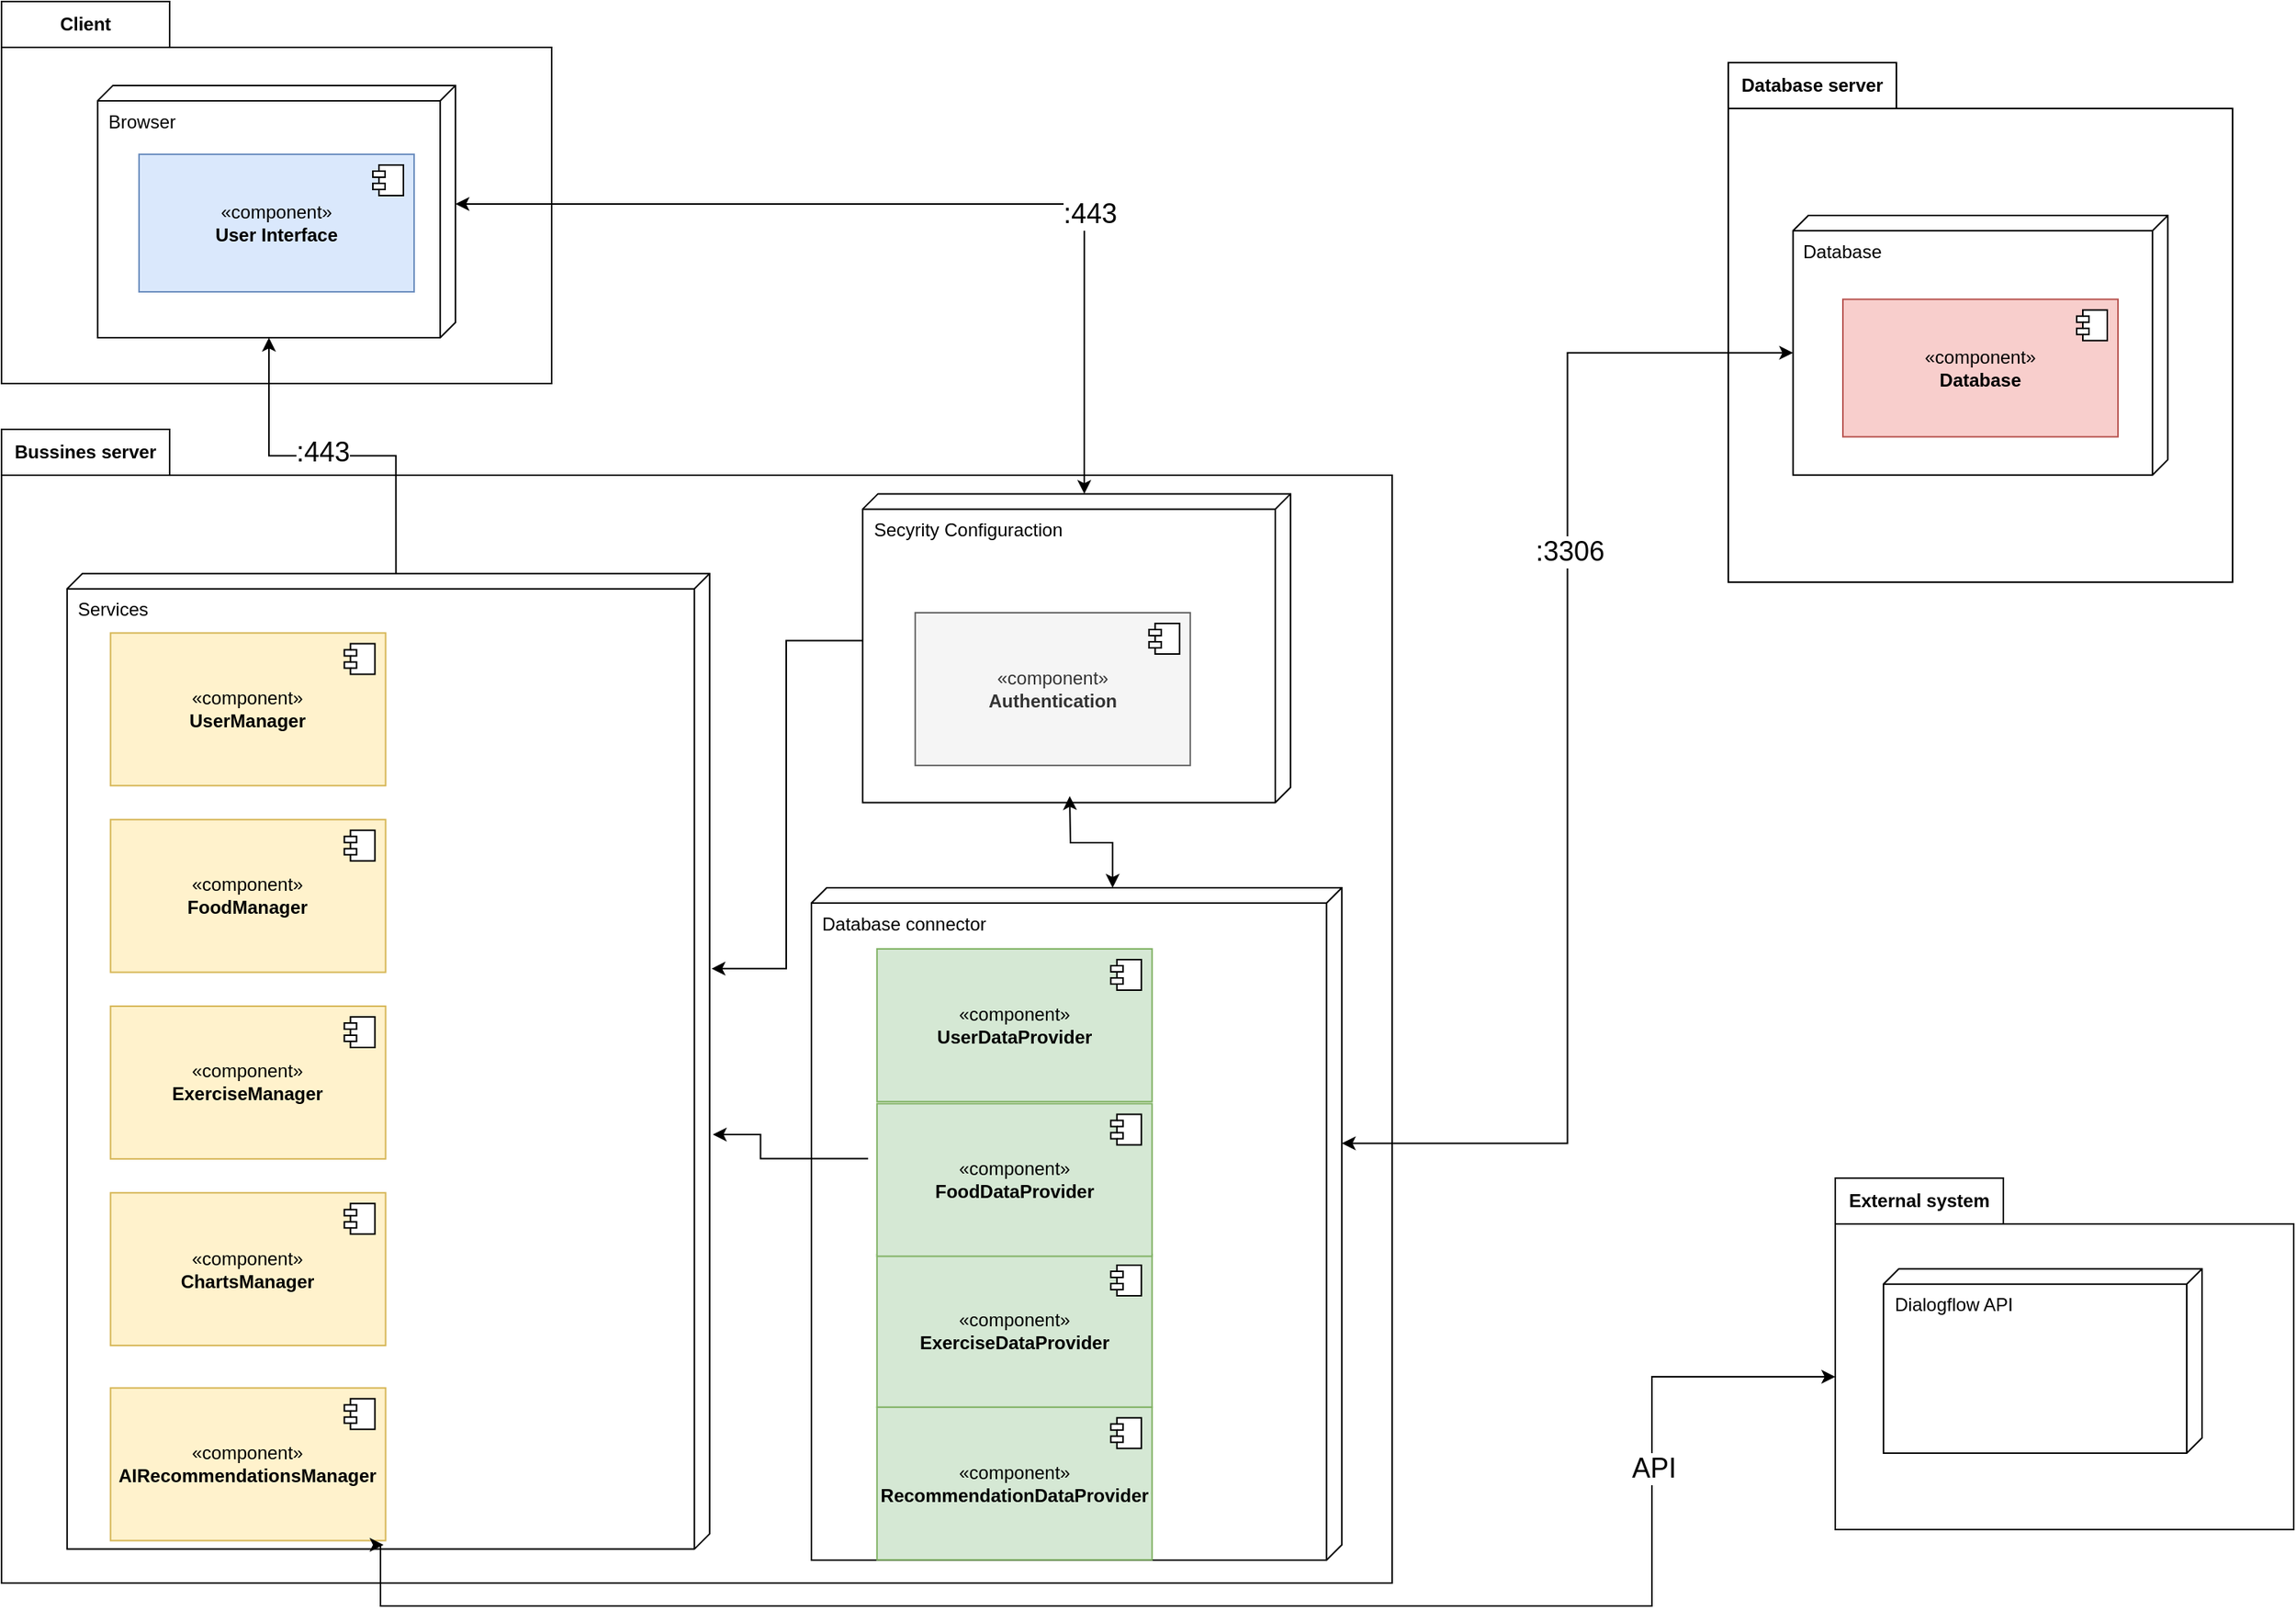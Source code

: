 <mxfile version="26.2.5">
  <diagram name="Page-1" id="7QY9wF18wrHHUqUaSjf6">
    <mxGraphModel dx="2320" dy="1189" grid="1" gridSize="10" guides="1" tooltips="1" connect="1" arrows="1" fold="1" page="1" pageScale="1" pageWidth="850" pageHeight="1100" math="0" shadow="0">
      <root>
        <mxCell id="0" />
        <mxCell id="1" parent="0" />
        <mxCell id="9aL6kzewTdgIK__dD09E-5" value="Client" style="shape=folder;fontStyle=1;tabWidth=110;tabHeight=30;tabPosition=left;html=1;boundedLbl=1;labelInHeader=1;container=1;collapsible=0;whiteSpace=wrap;" parent="1" vertex="1">
          <mxGeometry x="100" y="20" width="360" height="250" as="geometry" />
        </mxCell>
        <mxCell id="9aL6kzewTdgIK__dD09E-6" value="" style="html=1;strokeColor=none;resizeWidth=1;resizeHeight=1;fillColor=none;part=1;connectable=0;allowArrows=0;deletable=0;whiteSpace=wrap;" parent="9aL6kzewTdgIK__dD09E-5" vertex="1">
          <mxGeometry width="310.909" height="147.368" relative="1" as="geometry">
            <mxPoint y="30" as="offset" />
          </mxGeometry>
        </mxCell>
        <mxCell id="9aL6kzewTdgIK__dD09E-1" value="Browser" style="verticalAlign=top;align=left;shape=cube;size=10;direction=south;fontStyle=0;html=1;boundedLbl=1;spacingLeft=5;whiteSpace=wrap;" parent="9aL6kzewTdgIK__dD09E-5" vertex="1">
          <mxGeometry x="62.902" y="54.95" width="234.18" height="165.05" as="geometry" />
        </mxCell>
        <mxCell id="9aL6kzewTdgIK__dD09E-39" value="«component»&lt;br&gt;&lt;b&gt;User Interface&lt;br&gt;&lt;/b&gt;" style="html=1;dropTarget=0;whiteSpace=wrap;fillColor=#dae8fc;strokeColor=#6c8ebf;" parent="9aL6kzewTdgIK__dD09E-5" vertex="1">
          <mxGeometry x="89.99" y="100" width="180" height="90" as="geometry" />
        </mxCell>
        <mxCell id="9aL6kzewTdgIK__dD09E-40" value="" style="shape=module;jettyWidth=8;jettyHeight=4;" parent="9aL6kzewTdgIK__dD09E-39" vertex="1">
          <mxGeometry x="1" width="20" height="20" relative="1" as="geometry">
            <mxPoint x="-27" y="7" as="offset" />
          </mxGeometry>
        </mxCell>
        <mxCell id="9aL6kzewTdgIK__dD09E-11" value="Bussines server" style="shape=folder;fontStyle=1;tabWidth=110;tabHeight=30;tabPosition=left;html=1;boundedLbl=1;labelInHeader=1;container=1;collapsible=0;whiteSpace=wrap;" parent="1" vertex="1">
          <mxGeometry x="100" y="300" width="910" height="755" as="geometry" />
        </mxCell>
        <mxCell id="9aL6kzewTdgIK__dD09E-12" value="" style="html=1;strokeColor=none;resizeWidth=1;resizeHeight=1;fillColor=none;part=1;connectable=0;allowArrows=0;deletable=0;whiteSpace=wrap;" parent="9aL6kzewTdgIK__dD09E-11" vertex="1">
          <mxGeometry width="910" height="344.191" relative="1" as="geometry">
            <mxPoint y="-50" as="offset" />
          </mxGeometry>
        </mxCell>
        <mxCell id="9aL6kzewTdgIK__dD09E-13" value="Database connector" style="verticalAlign=top;align=left;shape=cube;size=10;direction=south;fontStyle=0;html=1;boundedLbl=1;spacingLeft=5;whiteSpace=wrap;" parent="9aL6kzewTdgIK__dD09E-11" vertex="1">
          <mxGeometry x="530" y="300" width="347.1" height="440" as="geometry" />
        </mxCell>
        <mxCell id="9aL6kzewTdgIK__dD09E-22" value="Services" style="verticalAlign=top;align=left;shape=cube;size=10;direction=south;fontStyle=0;html=1;boundedLbl=1;spacingLeft=5;whiteSpace=wrap;" parent="9aL6kzewTdgIK__dD09E-11" vertex="1">
          <mxGeometry x="42.9" y="94.375" width="420.48" height="638.419" as="geometry" />
        </mxCell>
        <mxCell id="9aL6kzewTdgIK__dD09E-43" value="Secyrity Configuraction" style="verticalAlign=top;align=left;shape=cube;size=10;direction=south;fontStyle=0;html=1;boundedLbl=1;spacingLeft=5;whiteSpace=wrap;" parent="9aL6kzewTdgIK__dD09E-11" vertex="1">
          <mxGeometry x="563.55" y="42.191" width="280" height="202.074" as="geometry" />
        </mxCell>
        <mxCell id="9aL6kzewTdgIK__dD09E-37" value="«component»&lt;br&gt;&lt;b style=&quot;border-color: var(--border-color);&quot;&gt;ExerciseDataProvider&lt;/b&gt;&lt;b&gt;&lt;br&gt;&lt;/b&gt;" style="html=1;dropTarget=0;whiteSpace=wrap;fillColor=#d5e8d4;strokeColor=#82b366;" parent="9aL6kzewTdgIK__dD09E-11" vertex="1">
          <mxGeometry x="572.9" y="539.999" width="180" height="99.926" as="geometry" />
        </mxCell>
        <mxCell id="9aL6kzewTdgIK__dD09E-38" value="" style="shape=module;jettyWidth=8;jettyHeight=4;" parent="9aL6kzewTdgIK__dD09E-37" vertex="1">
          <mxGeometry x="1" width="20" height="20" relative="1" as="geometry">
            <mxPoint x="-27" y="7" as="offset" />
          </mxGeometry>
        </mxCell>
        <mxCell id="9aL6kzewTdgIK__dD09E-35" value="«component»&lt;br&gt;&lt;b style=&quot;border-color: var(--border-color);&quot;&gt;FoodDataProvider&lt;/b&gt;&lt;b&gt;&lt;br&gt;&lt;/b&gt;" style="html=1;dropTarget=0;whiteSpace=wrap;fillColor=#d5e8d4;strokeColor=#82b366;" parent="9aL6kzewTdgIK__dD09E-11" vertex="1">
          <mxGeometry x="572.9" y="441.249" width="180" height="99.926" as="geometry" />
        </mxCell>
        <mxCell id="9aL6kzewTdgIK__dD09E-36" value="" style="shape=module;jettyWidth=8;jettyHeight=4;" parent="9aL6kzewTdgIK__dD09E-35" vertex="1">
          <mxGeometry x="1" width="20" height="20" relative="1" as="geometry">
            <mxPoint x="-27" y="7" as="offset" />
          </mxGeometry>
        </mxCell>
        <mxCell id="9aL6kzewTdgIK__dD09E-33" value="«component»&lt;br&gt;&lt;b&gt;User&lt;/b&gt;&lt;b style=&quot;border-color: var(--border-color);&quot;&gt;DataProvider&lt;/b&gt;&lt;b&gt;&lt;br&gt;&lt;/b&gt;" style="html=1;dropTarget=0;whiteSpace=wrap;fillColor=#d5e8d4;strokeColor=#82b366;" parent="9aL6kzewTdgIK__dD09E-11" vertex="1">
          <mxGeometry x="572.9" y="340" width="180" height="99.926" as="geometry" />
        </mxCell>
        <mxCell id="9aL6kzewTdgIK__dD09E-34" value="" style="shape=module;jettyWidth=8;jettyHeight=4;" parent="9aL6kzewTdgIK__dD09E-33" vertex="1">
          <mxGeometry x="1" width="20" height="20" relative="1" as="geometry">
            <mxPoint x="-27" y="7" as="offset" />
          </mxGeometry>
        </mxCell>
        <mxCell id="9aL6kzewTdgIK__dD09E-71" value="«component»&lt;br&gt;&lt;b&gt;Authentication&lt;/b&gt;" style="html=1;dropTarget=0;whiteSpace=wrap;fillColor=#f5f5f5;strokeColor=#666666;fontColor=#333333;" parent="9aL6kzewTdgIK__dD09E-11" vertex="1">
          <mxGeometry x="597.9" y="119.998" width="180" height="99.926" as="geometry" />
        </mxCell>
        <mxCell id="9aL6kzewTdgIK__dD09E-72" value="" style="shape=module;jettyWidth=8;jettyHeight=4;" parent="9aL6kzewTdgIK__dD09E-71" vertex="1">
          <mxGeometry x="1" width="20" height="20" relative="1" as="geometry">
            <mxPoint x="-27" y="7" as="offset" />
          </mxGeometry>
        </mxCell>
        <mxCell id="9aL6kzewTdgIK__dD09E-25" value="«component»&lt;br&gt;&lt;b&gt;UserManager&lt;br&gt;&lt;/b&gt;" style="html=1;dropTarget=0;whiteSpace=wrap;fillColor=#fff2cc;strokeColor=#d6b656;" parent="9aL6kzewTdgIK__dD09E-11" vertex="1">
          <mxGeometry x="71.324" y="133.235" width="180" height="99.926" as="geometry" />
        </mxCell>
        <mxCell id="9aL6kzewTdgIK__dD09E-26" value="" style="shape=module;jettyWidth=8;jettyHeight=4;" parent="9aL6kzewTdgIK__dD09E-25" vertex="1">
          <mxGeometry x="1" width="20" height="20" relative="1" as="geometry">
            <mxPoint x="-27" y="7" as="offset" />
          </mxGeometry>
        </mxCell>
        <mxCell id="9aL6kzewTdgIK__dD09E-27" value="«component»&lt;br&gt;&lt;b&gt;FoodManager&lt;br&gt;&lt;/b&gt;" style="html=1;dropTarget=0;whiteSpace=wrap;fillColor=#fff2cc;strokeColor=#d6b656;" parent="9aL6kzewTdgIK__dD09E-11" vertex="1">
          <mxGeometry x="71.329" y="255.368" width="180" height="99.926" as="geometry" />
        </mxCell>
        <mxCell id="9aL6kzewTdgIK__dD09E-28" value="" style="shape=module;jettyWidth=8;jettyHeight=4;" parent="9aL6kzewTdgIK__dD09E-27" vertex="1">
          <mxGeometry x="1" width="20" height="20" relative="1" as="geometry">
            <mxPoint x="-27" y="7" as="offset" />
          </mxGeometry>
        </mxCell>
        <mxCell id="9aL6kzewTdgIK__dD09E-31" value="«component»&lt;br&gt;&lt;b&gt;ExerciseManager&lt;br&gt;&lt;/b&gt;" style="html=1;dropTarget=0;whiteSpace=wrap;fillColor=#fff2cc;strokeColor=#d6b656;" parent="9aL6kzewTdgIK__dD09E-11" vertex="1">
          <mxGeometry x="71.324" y="377.5" width="180" height="99.926" as="geometry" />
        </mxCell>
        <mxCell id="9aL6kzewTdgIK__dD09E-32" value="" style="shape=module;jettyWidth=8;jettyHeight=4;" parent="9aL6kzewTdgIK__dD09E-31" vertex="1">
          <mxGeometry x="1" width="20" height="20" relative="1" as="geometry">
            <mxPoint x="-27" y="7" as="offset" />
          </mxGeometry>
        </mxCell>
        <mxCell id="9aL6kzewTdgIK__dD09E-29" value="«component»&lt;br&gt;&lt;b&gt;ChartsManager&lt;br&gt;&lt;/b&gt;" style="html=1;dropTarget=0;whiteSpace=wrap;fillColor=#fff2cc;strokeColor=#d6b656;" parent="9aL6kzewTdgIK__dD09E-11" vertex="1">
          <mxGeometry x="71.323" y="499.632" width="180" height="99.926" as="geometry" />
        </mxCell>
        <mxCell id="9aL6kzewTdgIK__dD09E-30" value="" style="shape=module;jettyWidth=8;jettyHeight=4;" parent="9aL6kzewTdgIK__dD09E-29" vertex="1">
          <mxGeometry x="1" width="20" height="20" relative="1" as="geometry">
            <mxPoint x="-27" y="7" as="offset" />
          </mxGeometry>
        </mxCell>
        <mxCell id="9aL6kzewTdgIK__dD09E-76" style="edgeStyle=orthogonalEdgeStyle;rounded=0;orthogonalLoop=1;jettySize=auto;html=1;exitX=0;exitY=0;exitDx=96;exitDy=280;exitPerimeter=0;entryX=0.405;entryY=-0.003;entryDx=0;entryDy=0;entryPerimeter=0;" parent="9aL6kzewTdgIK__dD09E-11" source="9aL6kzewTdgIK__dD09E-43" target="9aL6kzewTdgIK__dD09E-22" edge="1">
          <mxGeometry relative="1" as="geometry" />
        </mxCell>
        <mxCell id="9aL6kzewTdgIK__dD09E-77" style="edgeStyle=orthogonalEdgeStyle;rounded=0;orthogonalLoop=1;jettySize=auto;html=1;entryX=0;entryY=0;entryDx=0;entryDy=150;entryPerimeter=0;startArrow=classic;startFill=1;" parent="9aL6kzewTdgIK__dD09E-11" target="9aL6kzewTdgIK__dD09E-13" edge="1">
          <mxGeometry relative="1" as="geometry">
            <mxPoint x="699" y="240" as="sourcePoint" />
          </mxGeometry>
        </mxCell>
        <mxCell id="pcDt08t7TPFQF_xxmRWC-2" style="edgeStyle=orthogonalEdgeStyle;rounded=0;orthogonalLoop=1;jettySize=auto;html=1;exitX=0;exitY=0;exitDx=177.22;exitDy=310;exitPerimeter=0;entryX=0.575;entryY=-0.005;entryDx=0;entryDy=0;entryPerimeter=0;" parent="9aL6kzewTdgIK__dD09E-11" source="9aL6kzewTdgIK__dD09E-13" target="9aL6kzewTdgIK__dD09E-22" edge="1">
          <mxGeometry relative="1" as="geometry" />
        </mxCell>
        <mxCell id="V7U5jhwy2f4FSf6HYXk9-1" value="«component»&lt;b&gt;&lt;br&gt;AIRecommendationsManager&lt;br&gt;&lt;/b&gt;" style="html=1;dropTarget=0;whiteSpace=wrap;fillColor=#fff2cc;strokeColor=#d6b656;" parent="9aL6kzewTdgIK__dD09E-11" vertex="1">
          <mxGeometry x="71.323" y="627.316" width="180" height="99.926" as="geometry" />
        </mxCell>
        <mxCell id="V7U5jhwy2f4FSf6HYXk9-2" value="" style="shape=module;jettyWidth=8;jettyHeight=4;" parent="V7U5jhwy2f4FSf6HYXk9-1" vertex="1">
          <mxGeometry x="1" width="20" height="20" relative="1" as="geometry">
            <mxPoint x="-27" y="7" as="offset" />
          </mxGeometry>
        </mxCell>
        <mxCell id="V7U5jhwy2f4FSf6HYXk9-4" value="«component»&lt;br&gt;&lt;b style=&quot;border-color: var(--border-color);&quot;&gt;RecommendationDataProvider&lt;/b&gt;&lt;b&gt;&lt;br&gt;&lt;/b&gt;" style="html=1;dropTarget=0;whiteSpace=wrap;fillColor=#d5e8d4;strokeColor=#82b366;" parent="9aL6kzewTdgIK__dD09E-11" vertex="1">
          <mxGeometry x="572.9" y="639.929" width="180" height="99.926" as="geometry" />
        </mxCell>
        <mxCell id="V7U5jhwy2f4FSf6HYXk9-5" value="" style="shape=module;jettyWidth=8;jettyHeight=4;" parent="V7U5jhwy2f4FSf6HYXk9-4" vertex="1">
          <mxGeometry x="1" width="20" height="20" relative="1" as="geometry">
            <mxPoint x="-27" y="7" as="offset" />
          </mxGeometry>
        </mxCell>
        <mxCell id="9aL6kzewTdgIK__dD09E-44" value="Database server" style="shape=folder;fontStyle=1;tabWidth=110;tabHeight=30;tabPosition=left;html=1;boundedLbl=1;labelInHeader=1;container=1;collapsible=0;whiteSpace=wrap;" parent="1" vertex="1">
          <mxGeometry x="1230" y="60" width="330" height="340" as="geometry" />
        </mxCell>
        <mxCell id="9aL6kzewTdgIK__dD09E-45" value="" style="html=1;strokeColor=none;resizeWidth=1;resizeHeight=1;fillColor=none;part=1;connectable=0;allowArrows=0;deletable=0;whiteSpace=wrap;" parent="9aL6kzewTdgIK__dD09E-44" vertex="1">
          <mxGeometry width="330" height="115.0" relative="1" as="geometry">
            <mxPoint y="30" as="offset" />
          </mxGeometry>
        </mxCell>
        <mxCell id="pcDt08t7TPFQF_xxmRWC-3" value="Database" style="verticalAlign=top;align=left;shape=cube;size=10;direction=south;fontStyle=0;html=1;boundedLbl=1;spacingLeft=5;whiteSpace=wrap;" parent="9aL6kzewTdgIK__dD09E-44" vertex="1">
          <mxGeometry x="42.37" y="100" width="245.25" height="169.85" as="geometry" />
        </mxCell>
        <mxCell id="pcDt08t7TPFQF_xxmRWC-4" value="«component»&lt;br&gt;&lt;b&gt;Database&lt;br&gt;&lt;/b&gt;" style="html=1;dropTarget=0;whiteSpace=wrap;fillColor=#f8cecc;strokeColor=#b85450;" parent="9aL6kzewTdgIK__dD09E-44" vertex="1">
          <mxGeometry x="75" y="154.85" width="180" height="90" as="geometry" />
        </mxCell>
        <mxCell id="pcDt08t7TPFQF_xxmRWC-5" value="" style="shape=module;jettyWidth=8;jettyHeight=4;" parent="pcDt08t7TPFQF_xxmRWC-4" vertex="1">
          <mxGeometry x="1" width="20" height="20" relative="1" as="geometry">
            <mxPoint x="-27" y="7" as="offset" />
          </mxGeometry>
        </mxCell>
        <mxCell id="9aL6kzewTdgIK__dD09E-65" value="External system" style="shape=folder;fontStyle=1;tabWidth=110;tabHeight=30;tabPosition=left;html=1;boundedLbl=1;labelInHeader=1;container=1;collapsible=0;whiteSpace=wrap;" parent="1" vertex="1">
          <mxGeometry x="1300" y="790" width="300" height="230" as="geometry" />
        </mxCell>
        <mxCell id="9aL6kzewTdgIK__dD09E-66" value="" style="html=1;strokeColor=none;resizeWidth=1;resizeHeight=1;fillColor=none;part=1;connectable=0;allowArrows=0;deletable=0;whiteSpace=wrap;" parent="9aL6kzewTdgIK__dD09E-65" vertex="1">
          <mxGeometry width="300" height="100" relative="1" as="geometry">
            <mxPoint y="30" as="offset" />
          </mxGeometry>
        </mxCell>
        <mxCell id="9aL6kzewTdgIK__dD09E-67" value="Dialogflow API" style="verticalAlign=top;align=left;shape=cube;size=10;direction=south;fontStyle=0;html=1;boundedLbl=1;spacingLeft=5;whiteSpace=wrap;" parent="9aL6kzewTdgIK__dD09E-65" vertex="1">
          <mxGeometry x="31.58" y="59.35" width="208.42" height="120.65" as="geometry" />
        </mxCell>
        <mxCell id="9aL6kzewTdgIK__dD09E-75" style="edgeStyle=orthogonalEdgeStyle;rounded=0;orthogonalLoop=1;jettySize=auto;html=1;exitX=0;exitY=0;exitDx=77.525;exitDy=0;exitPerimeter=0;entryX=0;entryY=0;entryDx=0;entryDy=135;entryPerimeter=0;startArrow=classic;startFill=1;" parent="1" source="9aL6kzewTdgIK__dD09E-1" target="9aL6kzewTdgIK__dD09E-43" edge="1">
          <mxGeometry relative="1" as="geometry" />
        </mxCell>
        <mxCell id="9aL6kzewTdgIK__dD09E-85" value=":443" style="edgeLabel;html=1;align=center;verticalAlign=middle;resizable=0;points=[];fontSize=18;" parent="9aL6kzewTdgIK__dD09E-75" vertex="1" connectable="0">
          <mxGeometry x="0.393" y="3" relative="1" as="geometry">
            <mxPoint y="-1" as="offset" />
          </mxGeometry>
        </mxCell>
        <mxCell id="9aL6kzewTdgIK__dD09E-78" style="edgeStyle=orthogonalEdgeStyle;rounded=0;orthogonalLoop=1;jettySize=auto;html=1;exitX=0;exitY=0;exitDx=0;exitDy=205.24;exitPerimeter=0;entryX=0;entryY=0;entryDx=165.05;entryDy=122.09;entryPerimeter=0;" parent="1" source="9aL6kzewTdgIK__dD09E-22" target="9aL6kzewTdgIK__dD09E-1" edge="1">
          <mxGeometry relative="1" as="geometry" />
        </mxCell>
        <mxCell id="9aL6kzewTdgIK__dD09E-86" value="&lt;font style=&quot;font-size: 18px;&quot;&gt;:443&lt;/font&gt;" style="edgeLabel;html=1;align=center;verticalAlign=middle;resizable=0;points=[];" parent="9aL6kzewTdgIK__dD09E-78" vertex="1" connectable="0">
          <mxGeometry x="-0.572" y="6" relative="1" as="geometry">
            <mxPoint x="-42" y="-29" as="offset" />
          </mxGeometry>
        </mxCell>
        <mxCell id="9aL6kzewTdgIK__dD09E-79" style="edgeStyle=orthogonalEdgeStyle;rounded=0;orthogonalLoop=1;jettySize=auto;html=1;exitX=0;exitY=0;exitDx=0;exitDy=130;exitPerimeter=0;startArrow=classic;startFill=1;" parent="1" source="9aL6kzewTdgIK__dD09E-65" edge="1">
          <mxGeometry relative="1" as="geometry">
            <Array as="points">
              <mxPoint x="1180" y="920" />
              <mxPoint x="1180" y="1070" />
              <mxPoint x="348" y="1070" />
              <mxPoint x="348" y="1030" />
            </Array>
            <mxPoint x="350" y="1030" as="targetPoint" />
          </mxGeometry>
        </mxCell>
        <mxCell id="9aL6kzewTdgIK__dD09E-84" value="API" style="edgeLabel;html=1;align=center;verticalAlign=middle;resizable=0;points=[];fontSize=18;" parent="9aL6kzewTdgIK__dD09E-79" vertex="1" connectable="0">
          <mxGeometry x="-0.449" y="-4" relative="1" as="geometry">
            <mxPoint x="46" y="-86" as="offset" />
          </mxGeometry>
        </mxCell>
        <mxCell id="9aL6kzewTdgIK__dD09E-82" style="edgeStyle=orthogonalEdgeStyle;rounded=0;orthogonalLoop=1;jettySize=auto;html=1;exitX=0;exitY=0;exitDx=89.925;exitDy=245.25;exitPerimeter=0;entryX=0;entryY=0;entryDx=167.22;entryDy=0;entryPerimeter=0;startArrow=classic;startFill=1;" parent="1" source="pcDt08t7TPFQF_xxmRWC-3" target="9aL6kzewTdgIK__dD09E-13" edge="1">
          <mxGeometry relative="1" as="geometry" />
        </mxCell>
        <mxCell id="9aL6kzewTdgIK__dD09E-83" value=":3306" style="edgeLabel;html=1;align=center;verticalAlign=middle;resizable=0;points=[];fontSize=18;" parent="9aL6kzewTdgIK__dD09E-82" vertex="1" connectable="0">
          <mxGeometry x="-0.483" y="1" relative="1" as="geometry">
            <mxPoint y="67" as="offset" />
          </mxGeometry>
        </mxCell>
      </root>
    </mxGraphModel>
  </diagram>
</mxfile>
